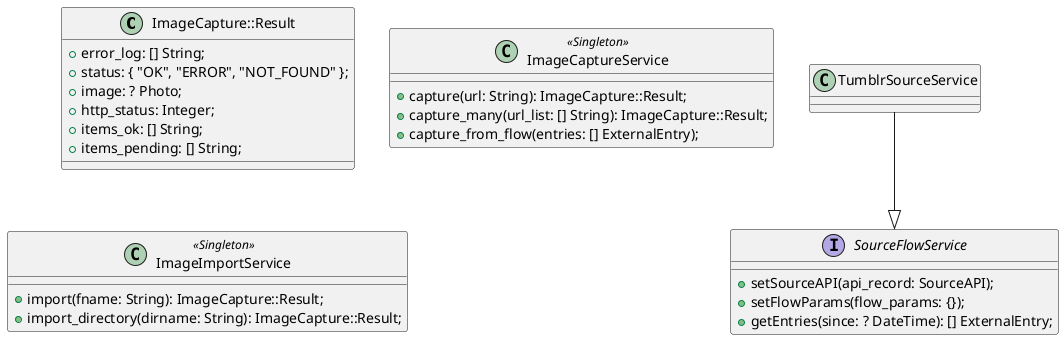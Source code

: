 @startuml Services

class ImageCapture::Result { 
    + error_log: [] String;
    + status: { "OK", "ERROR", "NOT_FOUND" };
    + image: ? Photo;
    + http_status: Integer;
    + items_ok: [] String;
    + items_pending: [] String;  
} 

class ImageCaptureService <<Singleton>> {
    + capture(url: String): ImageCapture::Result;
    + capture_many(url_list: [] String): ImageCapture::Result;
    + capture_from_flow(entries: [] ExternalEntry);
}

class ImageImportService <<Singleton>> {
    + import(fname: String): ImageCapture::Result;
    + import_directory(dirname: String): ImageCapture::Result;
}

interface SourceFlowService {
    + setSourceAPI(api_record: SourceAPI);
    + setFlowParams(flow_params: {});
    + getEntries(since: ? DateTime): [] ExternalEntry;  
}

TumblrSourceService --|> SourceFlowService
class TumblrSourceService {

} 

@enduml

